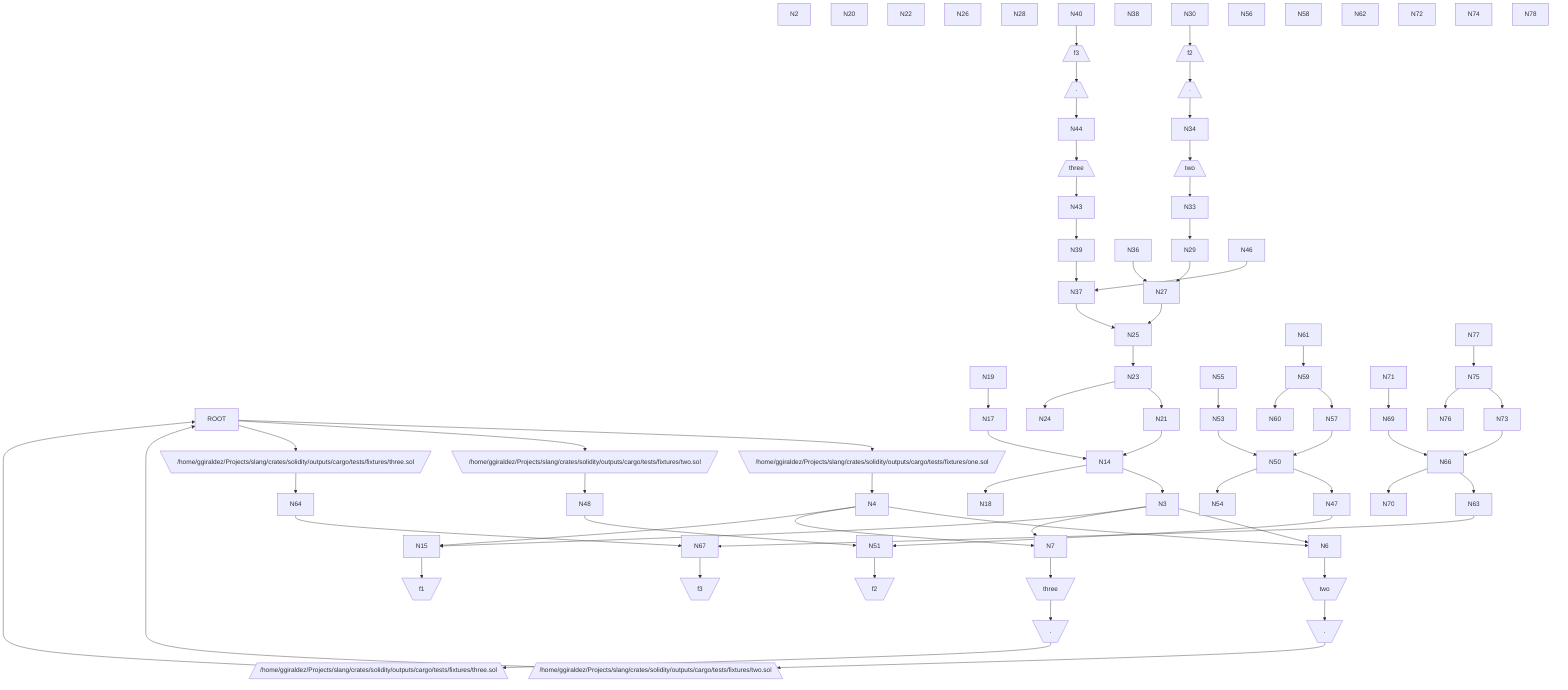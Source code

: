 graph TD
	N1[ROOT]
	N1 --> N5
	N1 --> N49
	N1 --> N65
	N2
	N3
	N3 --> N6
	N3 --> N7
	N3 --> N15
	N4
	N4 --> N6
	N4 --> N7
	N4 --> N15
	N5[\/home/ggiraldez/Projects/slang/crates/solidity/outputs/cargo/tests/fixtures/one.sol/]
	N5 --> N4
	N6
	N6 --> N9
	N7
	N7 --> N12
	N8[//home/ggiraldez/Projects/slang/crates/solidity/outputs/cargo/tests/fixtures/two.sol\]
	N8 --> N1
	N9[\two/]
	N9 --> N10
	N10[\./]
	N10 --> N8
	N11[//home/ggiraldez/Projects/slang/crates/solidity/outputs/cargo/tests/fixtures/three.sol\]
	N11 --> N1
	N12[\three/]
	N12 --> N13
	N13[\./]
	N13 --> N11
	N14
	N14 --> N3
	N14 --> N18
	N15
	N15 --> N16
	N16[\f1/]
	N17
	N17 --> N14
	N18
	N19
	N19 --> N17
	N20
	N21
	N21 --> N14
	N22
	N23
	N23 --> N21
	N23 --> N24
	N24
	N25
	N25 --> N23
	N26
	N27
	N27 --> N25
	N28
	N29
	N29 --> N27
	N30
	N30 --> N31
	N31[/f2\]
	N31 --> N32
	N32[/.\]
	N32 --> N34
	N33
	N33 --> N29
	N34
	N34 --> N35
	N35[/two\]
	N35 --> N33
	N36
	N36 --> N27
	N37
	N37 --> N25
	N38
	N39
	N39 --> N37
	N40
	N40 --> N41
	N41[/f3\]
	N41 --> N42
	N42[/.\]
	N42 --> N44
	N43
	N43 --> N39
	N44
	N44 --> N45
	N45[/three\]
	N45 --> N43
	N46
	N46 --> N37
	N47
	N47 --> N51
	N48
	N48 --> N51
	N49[\/home/ggiraldez/Projects/slang/crates/solidity/outputs/cargo/tests/fixtures/two.sol/]
	N49 --> N48
	N50
	N50 --> N47
	N50 --> N54
	N51
	N51 --> N52
	N52[\f2/]
	N53
	N53 --> N50
	N54
	N55
	N55 --> N53
	N56
	N57
	N57 --> N50
	N58
	N59
	N59 --> N57
	N59 --> N60
	N60
	N61
	N61 --> N59
	N62
	N63
	N63 --> N67
	N64
	N64 --> N67
	N65[\/home/ggiraldez/Projects/slang/crates/solidity/outputs/cargo/tests/fixtures/three.sol/]
	N65 --> N64
	N66
	N66 --> N63
	N66 --> N70
	N67
	N67 --> N68
	N68[\f3/]
	N69
	N69 --> N66
	N70
	N71
	N71 --> N69
	N72
	N73
	N73 --> N66
	N74
	N75
	N75 --> N73
	N75 --> N76
	N76
	N77
	N77 --> N75
	N78